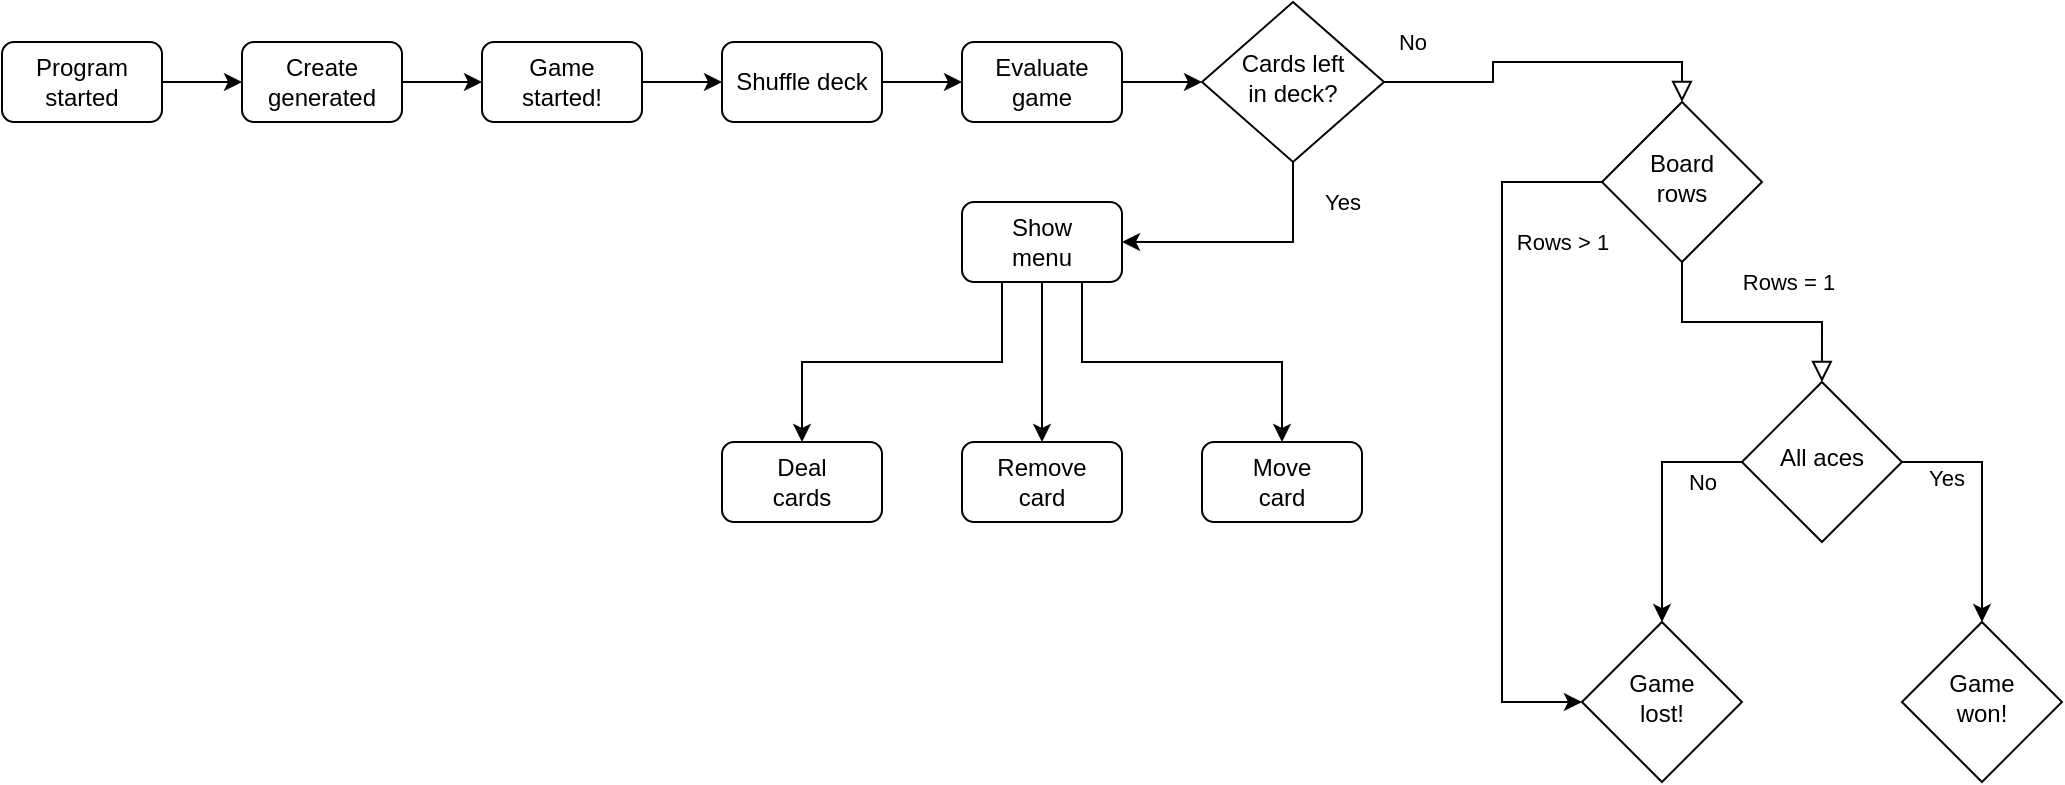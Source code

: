 <mxfile version="21.3.7" type="github">
  <diagram id="C5RBs43oDa-KdzZeNtuy" name="Page-1">
    <mxGraphModel dx="1774" dy="546" grid="1" gridSize="10" guides="1" tooltips="1" connect="1" arrows="1" fold="1" page="1" pageScale="1" pageWidth="827" pageHeight="1169" math="0" shadow="0">
      <root>
        <mxCell id="WIyWlLk6GJQsqaUBKTNV-0" />
        <mxCell id="WIyWlLk6GJQsqaUBKTNV-1" parent="WIyWlLk6GJQsqaUBKTNV-0" />
        <mxCell id="HrtiVOy2MkkOKKqFZ5dQ-19" value="" style="edgeStyle=orthogonalEdgeStyle;rounded=0;orthogonalLoop=1;jettySize=auto;html=1;targetPerimeterSpacing=0;strokeWidth=1;exitX=0;exitY=0.5;exitDx=0;exitDy=0;" parent="WIyWlLk6GJQsqaUBKTNV-1" source="HrtiVOy2MkkOKKqFZ5dQ-13" target="HrtiVOy2MkkOKKqFZ5dQ-18" edge="1">
          <mxGeometry relative="1" as="geometry" />
        </mxCell>
        <mxCell id="HrtiVOy2MkkOKKqFZ5dQ-25" value="No" style="edgeLabel;html=1;align=center;verticalAlign=middle;resizable=0;points=[];" parent="HrtiVOy2MkkOKKqFZ5dQ-19" vertex="1" connectable="0">
          <mxGeometry x="-0.113" relative="1" as="geometry">
            <mxPoint x="20" y="-3" as="offset" />
          </mxGeometry>
        </mxCell>
        <mxCell id="HrtiVOy2MkkOKKqFZ5dQ-30" value="" style="edgeStyle=orthogonalEdgeStyle;rounded=0;orthogonalLoop=1;jettySize=auto;html=1;" parent="WIyWlLk6GJQsqaUBKTNV-1" source="WIyWlLk6GJQsqaUBKTNV-3" target="HrtiVOy2MkkOKKqFZ5dQ-29" edge="1">
          <mxGeometry relative="1" as="geometry" />
        </mxCell>
        <mxCell id="WIyWlLk6GJQsqaUBKTNV-3" value="Game&lt;br&gt;started!" style="rounded=1;whiteSpace=wrap;html=1;fontSize=12;glass=0;strokeWidth=1;shadow=0;" parent="WIyWlLk6GJQsqaUBKTNV-1" vertex="1">
          <mxGeometry x="-80" y="360" width="80" height="40" as="geometry" />
        </mxCell>
        <mxCell id="OMDD2kJfCFqf0KmdEkJI-1" style="edgeStyle=orthogonalEdgeStyle;rounded=0;orthogonalLoop=1;jettySize=auto;html=1;entryX=0;entryY=0.5;entryDx=0;entryDy=0;" parent="WIyWlLk6GJQsqaUBKTNV-1" source="WIyWlLk6GJQsqaUBKTNV-7" target="WIyWlLk6GJQsqaUBKTNV-3" edge="1">
          <mxGeometry relative="1" as="geometry" />
        </mxCell>
        <mxCell id="WIyWlLk6GJQsqaUBKTNV-7" value="Create generated" style="rounded=1;whiteSpace=wrap;html=1;fontSize=12;glass=0;strokeWidth=1;shadow=0;" parent="WIyWlLk6GJQsqaUBKTNV-1" vertex="1">
          <mxGeometry x="-200" y="360" width="80" height="40" as="geometry" />
        </mxCell>
        <mxCell id="WIyWlLk6GJQsqaUBKTNV-8" value="No" style="rounded=0;html=1;jettySize=auto;orthogonalLoop=1;fontSize=11;endArrow=block;endFill=0;endSize=8;strokeWidth=1;shadow=0;labelBackgroundColor=none;edgeStyle=orthogonalEdgeStyle;entryX=0.5;entryY=0;entryDx=0;entryDy=0;" parent="WIyWlLk6GJQsqaUBKTNV-1" source="WIyWlLk6GJQsqaUBKTNV-10" target="HrtiVOy2MkkOKKqFZ5dQ-3" edge="1">
          <mxGeometry x="-0.847" y="20" relative="1" as="geometry">
            <mxPoint as="offset" />
            <mxPoint x="781" y="530" as="targetPoint" />
          </mxGeometry>
        </mxCell>
        <mxCell id="HrtiVOy2MkkOKKqFZ5dQ-35" style="edgeStyle=orthogonalEdgeStyle;rounded=0;orthogonalLoop=1;jettySize=auto;html=1;exitX=0.5;exitY=1;exitDx=0;exitDy=0;entryX=1;entryY=0.5;entryDx=0;entryDy=0;" parent="WIyWlLk6GJQsqaUBKTNV-1" source="WIyWlLk6GJQsqaUBKTNV-10" target="HrtiVOy2MkkOKKqFZ5dQ-31" edge="1">
          <mxGeometry relative="1" as="geometry" />
        </mxCell>
        <mxCell id="HrtiVOy2MkkOKKqFZ5dQ-36" value="Yes" style="edgeLabel;html=1;align=center;verticalAlign=middle;resizable=0;points=[];" parent="HrtiVOy2MkkOKKqFZ5dQ-35" vertex="1" connectable="0">
          <mxGeometry x="-0.408" y="-1" relative="1" as="geometry">
            <mxPoint x="25" y="-17" as="offset" />
          </mxGeometry>
        </mxCell>
        <mxCell id="WIyWlLk6GJQsqaUBKTNV-10" value="Cards left &lt;br&gt;in deck?" style="rhombus;whiteSpace=wrap;html=1;shadow=0;fontFamily=Helvetica;fontSize=12;align=center;strokeWidth=1;spacing=6;spacingTop=-4;" parent="WIyWlLk6GJQsqaUBKTNV-1" vertex="1">
          <mxGeometry x="280" y="340" width="91" height="80" as="geometry" />
        </mxCell>
        <mxCell id="HrtiVOy2MkkOKKqFZ5dQ-34" value="" style="edgeStyle=orthogonalEdgeStyle;rounded=0;orthogonalLoop=1;jettySize=auto;html=1;" parent="WIyWlLk6GJQsqaUBKTNV-1" source="WIyWlLk6GJQsqaUBKTNV-12" target="WIyWlLk6GJQsqaUBKTNV-10" edge="1">
          <mxGeometry relative="1" as="geometry" />
        </mxCell>
        <mxCell id="WIyWlLk6GJQsqaUBKTNV-12" value="Evaluate&lt;br&gt;game" style="rounded=1;whiteSpace=wrap;html=1;fontSize=12;glass=0;strokeWidth=1;shadow=0;" parent="WIyWlLk6GJQsqaUBKTNV-1" vertex="1">
          <mxGeometry x="160" y="360" width="80" height="40" as="geometry" />
        </mxCell>
        <mxCell id="HrtiVOy2MkkOKKqFZ5dQ-1" value="" style="edgeStyle=orthogonalEdgeStyle;rounded=0;orthogonalLoop=1;jettySize=auto;html=1;entryX=0;entryY=0.5;entryDx=0;entryDy=0;" parent="WIyWlLk6GJQsqaUBKTNV-1" source="HrtiVOy2MkkOKKqFZ5dQ-0" target="WIyWlLk6GJQsqaUBKTNV-7" edge="1">
          <mxGeometry relative="1" as="geometry">
            <mxPoint x="550" as="targetPoint" />
          </mxGeometry>
        </mxCell>
        <mxCell id="HrtiVOy2MkkOKKqFZ5dQ-0" value="Program started" style="rounded=1;whiteSpace=wrap;html=1;fontSize=12;glass=0;strokeWidth=1;shadow=0;" parent="WIyWlLk6GJQsqaUBKTNV-1" vertex="1">
          <mxGeometry x="-320" y="360" width="80" height="40" as="geometry" />
        </mxCell>
        <mxCell id="HrtiVOy2MkkOKKqFZ5dQ-3" value="Board&lt;br&gt;rows" style="rhombus;whiteSpace=wrap;html=1;shadow=0;fontFamily=Helvetica;fontSize=12;align=center;strokeWidth=1;spacing=6;spacingTop=-4;" parent="WIyWlLk6GJQsqaUBKTNV-1" vertex="1">
          <mxGeometry x="480" y="390" width="80" height="80" as="geometry" />
        </mxCell>
        <mxCell id="HrtiVOy2MkkOKKqFZ5dQ-9" value="Rows = 1" style="rounded=0;html=1;jettySize=auto;orthogonalLoop=1;fontSize=11;endArrow=block;endFill=0;endSize=8;strokeWidth=1;shadow=0;labelBackgroundColor=none;edgeStyle=orthogonalEdgeStyle;exitX=0.5;exitY=1;exitDx=0;exitDy=0;entryX=0.5;entryY=0;entryDx=0;entryDy=0;" parent="WIyWlLk6GJQsqaUBKTNV-1" source="HrtiVOy2MkkOKKqFZ5dQ-3" target="HrtiVOy2MkkOKKqFZ5dQ-13" edge="1">
          <mxGeometry x="0.268" y="20" relative="1" as="geometry">
            <mxPoint as="offset" />
            <mxPoint x="429.97" y="585" as="sourcePoint" />
            <mxPoint x="609.97" y="575" as="targetPoint" />
          </mxGeometry>
        </mxCell>
        <mxCell id="HrtiVOy2MkkOKKqFZ5dQ-10" value="Rows &amp;gt; 1" style="endArrow=classic;html=1;rounded=0;shadow=0;edgeStyle=orthogonalEdgeStyle;horizontal=1;strokeColor=default;entryX=0;entryY=0.5;entryDx=0;entryDy=0;exitX=0;exitY=0.5;exitDx=0;exitDy=0;" parent="WIyWlLk6GJQsqaUBKTNV-1" source="HrtiVOy2MkkOKKqFZ5dQ-3" target="HrtiVOy2MkkOKKqFZ5dQ-18" edge="1">
          <mxGeometry x="-0.544" y="30" relative="1" as="geometry">
            <mxPoint x="460" y="400" as="sourcePoint" />
            <mxPoint x="379.97" y="465" as="targetPoint" />
            <Array as="points">
              <mxPoint x="430" y="430" />
              <mxPoint x="430" y="690" />
            </Array>
            <mxPoint as="offset" />
          </mxGeometry>
        </mxCell>
        <mxCell id="HrtiVOy2MkkOKKqFZ5dQ-17" value="" style="edgeStyle=orthogonalEdgeStyle;rounded=0;orthogonalLoop=1;jettySize=auto;html=1;exitX=1;exitY=0.5;exitDx=0;exitDy=0;" parent="WIyWlLk6GJQsqaUBKTNV-1" source="HrtiVOy2MkkOKKqFZ5dQ-13" target="HrtiVOy2MkkOKKqFZ5dQ-16" edge="1">
          <mxGeometry relative="1" as="geometry" />
        </mxCell>
        <mxCell id="HrtiVOy2MkkOKKqFZ5dQ-26" value="Yes" style="edgeLabel;html=1;align=center;verticalAlign=middle;resizable=0;points=[];" parent="HrtiVOy2MkkOKKqFZ5dQ-17" vertex="1" connectable="0">
          <mxGeometry x="0.046" relative="1" as="geometry">
            <mxPoint x="-18" y="-15" as="offset" />
          </mxGeometry>
        </mxCell>
        <mxCell id="HrtiVOy2MkkOKKqFZ5dQ-13" value="All aces" style="rhombus;whiteSpace=wrap;html=1;shadow=0;fontFamily=Helvetica;fontSize=12;align=center;strokeWidth=1;spacing=6;spacingTop=-4;" parent="WIyWlLk6GJQsqaUBKTNV-1" vertex="1">
          <mxGeometry x="549.97" y="530" width="80" height="80" as="geometry" />
        </mxCell>
        <mxCell id="HrtiVOy2MkkOKKqFZ5dQ-16" value="Game&lt;br&gt;won!" style="rhombus;whiteSpace=wrap;html=1;shadow=0;fontFamily=Helvetica;fontSize=12;align=center;strokeWidth=1;spacing=6;spacingTop=-4;" parent="WIyWlLk6GJQsqaUBKTNV-1" vertex="1">
          <mxGeometry x="629.97" y="650" width="80" height="80" as="geometry" />
        </mxCell>
        <mxCell id="HrtiVOy2MkkOKKqFZ5dQ-18" value="Game&lt;br&gt;lost!" style="rhombus;whiteSpace=wrap;html=1;shadow=0;strokeWidth=1;spacing=6;spacingTop=-4;" parent="WIyWlLk6GJQsqaUBKTNV-1" vertex="1">
          <mxGeometry x="469.97" y="650" width="80" height="80" as="geometry" />
        </mxCell>
        <mxCell id="HrtiVOy2MkkOKKqFZ5dQ-32" value="" style="edgeStyle=orthogonalEdgeStyle;rounded=0;orthogonalLoop=1;jettySize=auto;html=1;entryX=0;entryY=0.5;entryDx=0;entryDy=0;" parent="WIyWlLk6GJQsqaUBKTNV-1" source="HrtiVOy2MkkOKKqFZ5dQ-29" target="WIyWlLk6GJQsqaUBKTNV-12" edge="1">
          <mxGeometry relative="1" as="geometry" />
        </mxCell>
        <mxCell id="HrtiVOy2MkkOKKqFZ5dQ-29" value="Shuffle deck" style="whiteSpace=wrap;html=1;rounded=1;glass=0;strokeWidth=1;shadow=0;" parent="WIyWlLk6GJQsqaUBKTNV-1" vertex="1">
          <mxGeometry x="40" y="360" width="80" height="40" as="geometry" />
        </mxCell>
        <mxCell id="HrtiVOy2MkkOKKqFZ5dQ-38" value="" style="edgeStyle=orthogonalEdgeStyle;rounded=0;orthogonalLoop=1;jettySize=auto;html=1;exitX=0.25;exitY=1;exitDx=0;exitDy=0;" parent="WIyWlLk6GJQsqaUBKTNV-1" source="HrtiVOy2MkkOKKqFZ5dQ-31" target="HrtiVOy2MkkOKKqFZ5dQ-37" edge="1">
          <mxGeometry relative="1" as="geometry" />
        </mxCell>
        <mxCell id="HrtiVOy2MkkOKKqFZ5dQ-41" value="" style="edgeStyle=orthogonalEdgeStyle;rounded=0;orthogonalLoop=1;jettySize=auto;html=1;" parent="WIyWlLk6GJQsqaUBKTNV-1" source="HrtiVOy2MkkOKKqFZ5dQ-31" target="HrtiVOy2MkkOKKqFZ5dQ-40" edge="1">
          <mxGeometry relative="1" as="geometry" />
        </mxCell>
        <mxCell id="HrtiVOy2MkkOKKqFZ5dQ-48" style="edgeStyle=orthogonalEdgeStyle;rounded=0;orthogonalLoop=1;jettySize=auto;html=1;exitX=0.75;exitY=1;exitDx=0;exitDy=0;entryX=0.5;entryY=0;entryDx=0;entryDy=0;" parent="WIyWlLk6GJQsqaUBKTNV-1" source="HrtiVOy2MkkOKKqFZ5dQ-31" target="HrtiVOy2MkkOKKqFZ5dQ-46" edge="1">
          <mxGeometry relative="1" as="geometry" />
        </mxCell>
        <mxCell id="HrtiVOy2MkkOKKqFZ5dQ-31" value="Show&lt;br&gt;menu" style="whiteSpace=wrap;html=1;rounded=1;glass=0;strokeWidth=1;shadow=0;" parent="WIyWlLk6GJQsqaUBKTNV-1" vertex="1">
          <mxGeometry x="160" y="440" width="80" height="40" as="geometry" />
        </mxCell>
        <mxCell id="HrtiVOy2MkkOKKqFZ5dQ-37" value="Deal&lt;br&gt;cards" style="whiteSpace=wrap;html=1;rounded=1;glass=0;strokeWidth=1;shadow=0;" parent="WIyWlLk6GJQsqaUBKTNV-1" vertex="1">
          <mxGeometry x="40" y="560" width="80" height="40" as="geometry" />
        </mxCell>
        <mxCell id="HrtiVOy2MkkOKKqFZ5dQ-40" value="Remove&lt;br&gt;card" style="whiteSpace=wrap;html=1;rounded=1;glass=0;strokeWidth=1;shadow=0;" parent="WIyWlLk6GJQsqaUBKTNV-1" vertex="1">
          <mxGeometry x="160" y="560" width="80" height="40" as="geometry" />
        </mxCell>
        <mxCell id="HrtiVOy2MkkOKKqFZ5dQ-46" value="Move&lt;br&gt;card" style="whiteSpace=wrap;html=1;rounded=1;glass=0;strokeWidth=1;shadow=0;" parent="WIyWlLk6GJQsqaUBKTNV-1" vertex="1">
          <mxGeometry x="280" y="560" width="80" height="40" as="geometry" />
        </mxCell>
      </root>
    </mxGraphModel>
  </diagram>
</mxfile>

